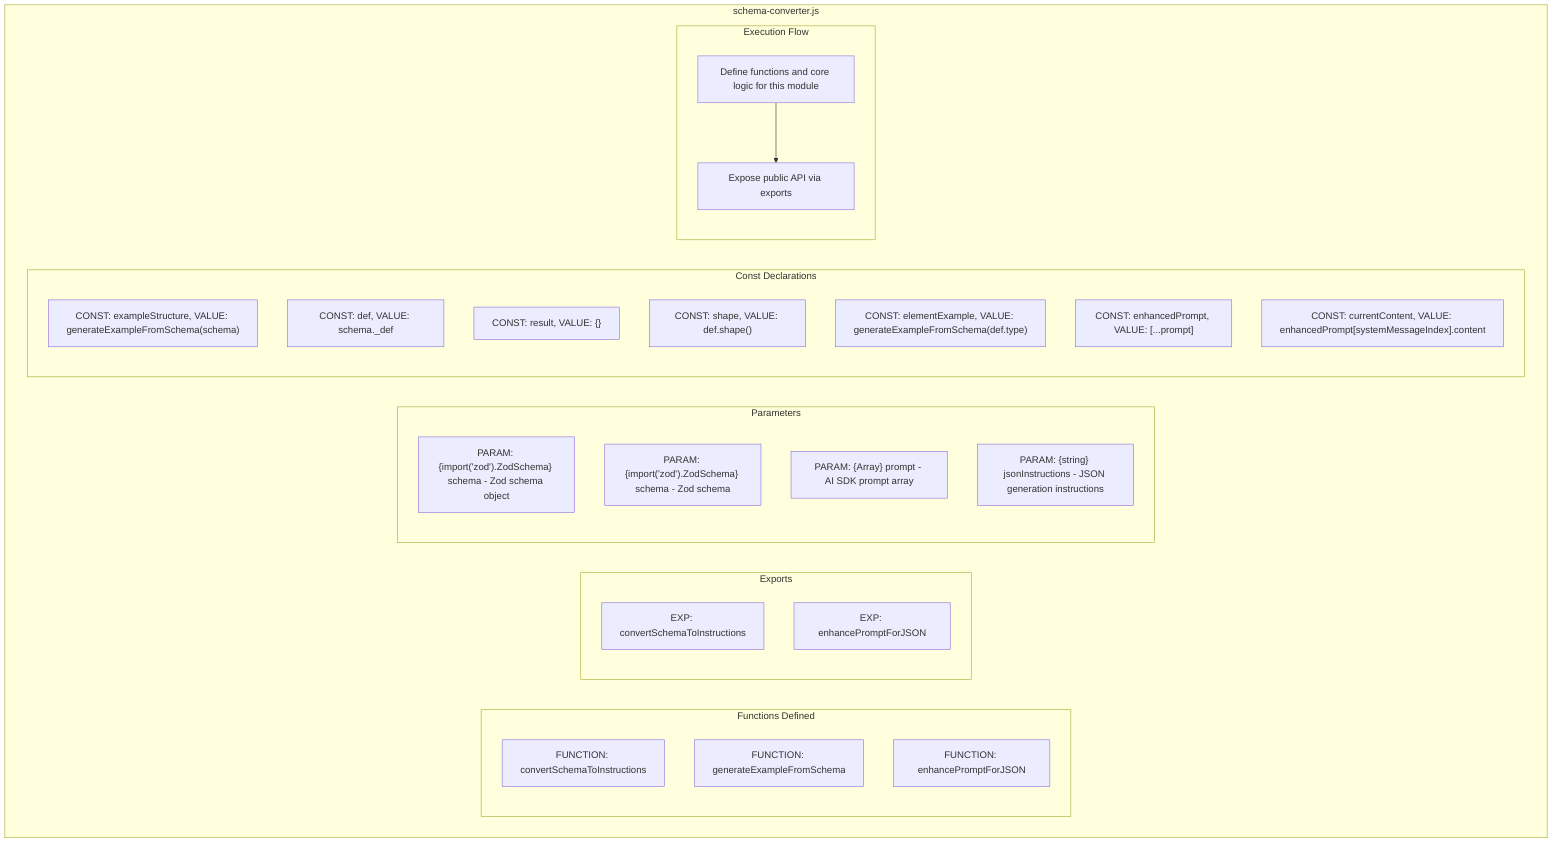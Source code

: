 flowchart TB
    subgraph FunctionsDefined["Functions Defined"]
        FU1["FUNCTION: convertSchemaToInstructions"]
        FU2["FUNCTION: generateExampleFromSchema"]
        FU3["FUNCTION: enhancePromptForJSON"]
    end
    subgraph Exports["Exports"]
        E1["EXP: convertSchemaToInstructions"]
        E2["EXP: enhancePromptForJSON"]
    end
    subgraph Parameters["Parameters"]
        P1["PARAM: {import('zod').ZodSchema} schema - Zod schema object"]
        P2["PARAM: {import('zod').ZodSchema} schema - Zod schema"]
        P3["PARAM: {Array} prompt - AI SDK prompt array"]
        P4["PARAM: {string} jsonInstructions - JSON generation instructions"]
    end
    subgraph Constants["Const Declarations"]
        C1["CONST: exampleStructure, VALUE: generateExampleFromSchema(schema)"]
        C2["CONST: def, VALUE: schema._def"]
        C3["CONST: result, VALUE: {}"]
        C4["CONST: shape, VALUE: def.shape()"]
        C5["CONST: elementExample, VALUE: generateExampleFromSchema(def.type)"]
        C6["CONST: enhancedPrompt, VALUE: [...prompt]"]
        C7["CONST: currentContent, VALUE: enhancedPrompt[systemMessageIndex].content"]
    end
    subgraph ExecutionFlow["Execution Flow"]
        FL1["Define functions and core logic for this module"]
        FL2["Expose public API via exports"]
    end
    subgraph FileName["schema-converter.js"]
        FunctionsDefined
        Exports
        Parameters
        Constants
        ExecutionFlow
    end
    FL1 --> FL2